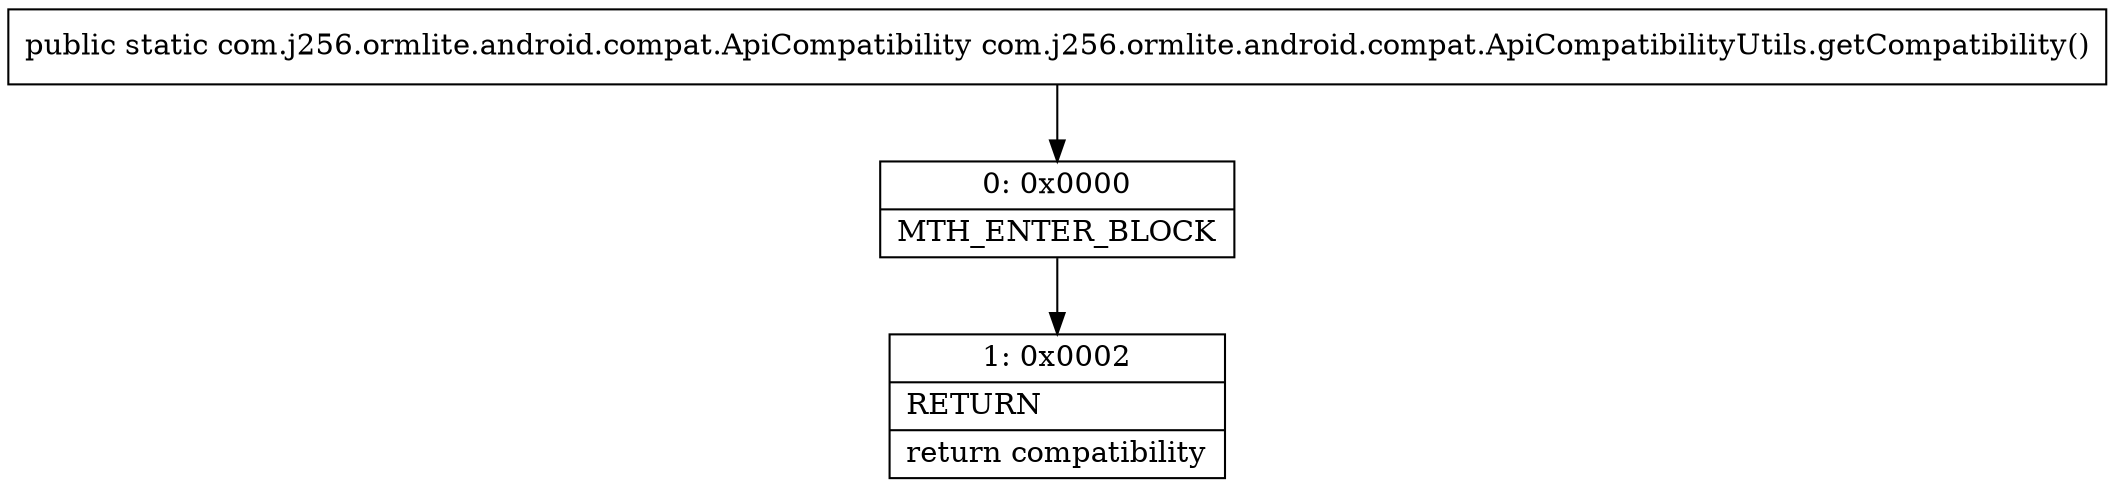 digraph "CFG forcom.j256.ormlite.android.compat.ApiCompatibilityUtils.getCompatibility()Lcom\/j256\/ormlite\/android\/compat\/ApiCompatibility;" {
Node_0 [shape=record,label="{0\:\ 0x0000|MTH_ENTER_BLOCK\l}"];
Node_1 [shape=record,label="{1\:\ 0x0002|RETURN\l|return compatibility\l}"];
MethodNode[shape=record,label="{public static com.j256.ormlite.android.compat.ApiCompatibility com.j256.ormlite.android.compat.ApiCompatibilityUtils.getCompatibility() }"];
MethodNode -> Node_0;
Node_0 -> Node_1;
}

